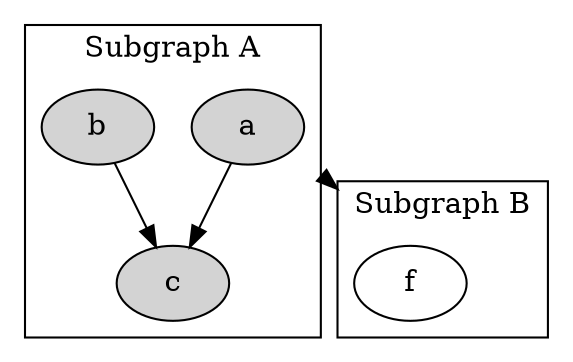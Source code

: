 digraph {
    compound=true;
    subgraph cluster_0 {
        node [style=filled];
        label="Subgraph A";
        a -> c;
        b -> c;
    }
 
    subgraph cluster_1 {
        label="Subgraph B";
        f
    }
    a -> f [ltail=cluster_0 lhead=cluster_1];
}

